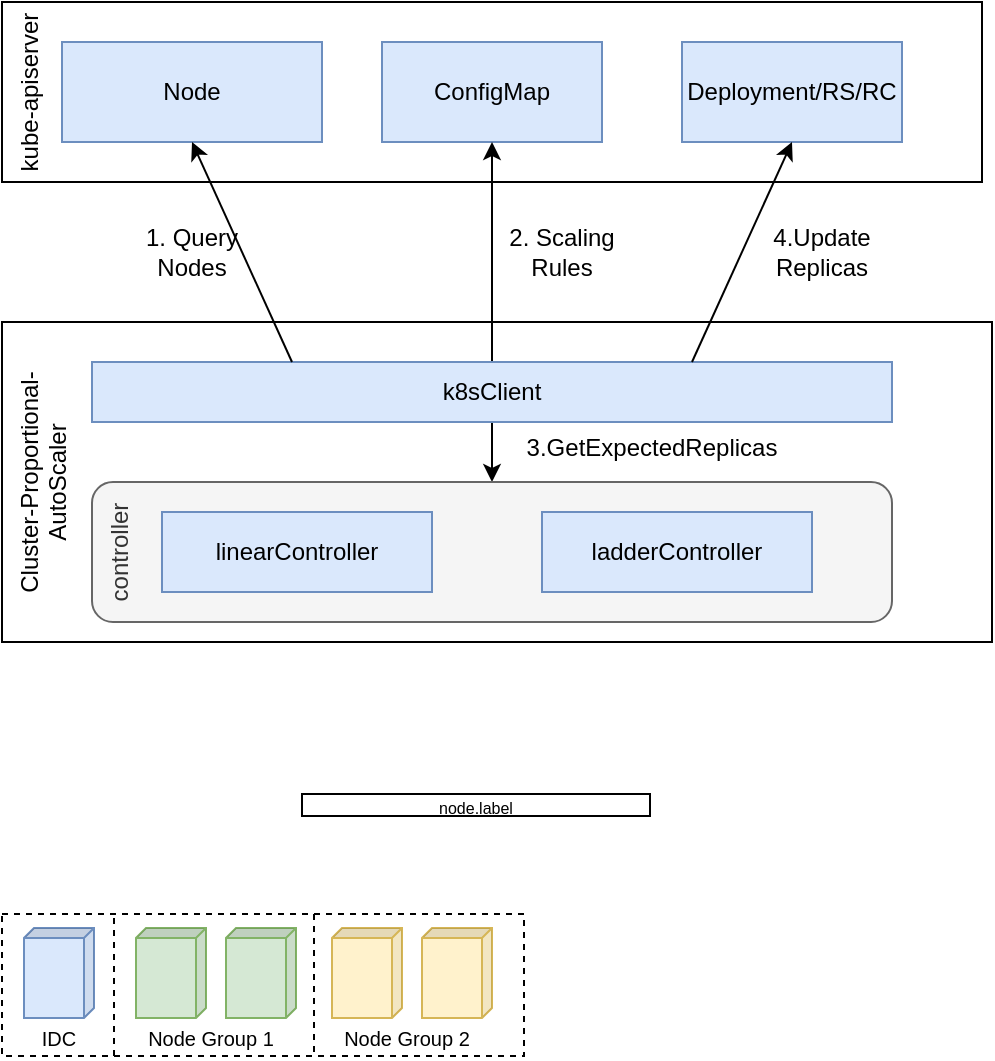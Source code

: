 <mxfile version="24.7.16">
  <diagram name="第 1 页" id="F5VYigaGw1SXEJX05_Oq">
    <mxGraphModel dx="766" dy="365" grid="0" gridSize="10" guides="1" tooltips="1" connect="1" arrows="1" fold="1" page="1" pageScale="1" pageWidth="827" pageHeight="1169" math="0" shadow="0">
      <root>
        <mxCell id="0" />
        <mxCell id="1" parent="0" />
        <mxCell id="aSUJhLrz8YBLQvyZwgPZ-1" value="kube-apiserver" style="rounded=0;whiteSpace=wrap;html=1;horizontal=0;verticalAlign=top;" parent="1" vertex="1">
          <mxGeometry x="120" y="240" width="490" height="90" as="geometry" />
        </mxCell>
        <mxCell id="aSUJhLrz8YBLQvyZwgPZ-2" value="ConfigMap" style="rounded=0;whiteSpace=wrap;html=1;fillColor=#dae8fc;strokeColor=#6c8ebf;" parent="1" vertex="1">
          <mxGeometry x="310" y="260" width="110" height="50" as="geometry" />
        </mxCell>
        <mxCell id="aSUJhLrz8YBLQvyZwgPZ-3" value="Node" style="rounded=0;whiteSpace=wrap;html=1;fillColor=#dae8fc;strokeColor=#6c8ebf;" parent="1" vertex="1">
          <mxGeometry x="150" y="260" width="130" height="50" as="geometry" />
        </mxCell>
        <mxCell id="aSUJhLrz8YBLQvyZwgPZ-4" value="Deployment/RS/RC" style="rounded=0;whiteSpace=wrap;html=1;fillColor=#dae8fc;strokeColor=#6c8ebf;" parent="1" vertex="1">
          <mxGeometry x="460" y="260" width="110" height="50" as="geometry" />
        </mxCell>
        <mxCell id="aSUJhLrz8YBLQvyZwgPZ-5" value="Cluster-Proportional-AutoScaler" style="rounded=1;whiteSpace=wrap;html=1;horizontal=0;verticalAlign=top;arcSize=0;" parent="1" vertex="1">
          <mxGeometry x="120" y="400" width="495" height="160" as="geometry" />
        </mxCell>
        <mxCell id="aSUJhLrz8YBLQvyZwgPZ-7" value="1. Query Nodes" style="text;html=1;align=center;verticalAlign=middle;whiteSpace=wrap;rounded=0;" parent="1" vertex="1">
          <mxGeometry x="190" y="350" width="50" height="30" as="geometry" />
        </mxCell>
        <mxCell id="aSUJhLrz8YBLQvyZwgPZ-8" value="" style="rounded=0;orthogonalLoop=1;jettySize=auto;html=1;entryX=0.5;entryY=1;entryDx=0;entryDy=0;exitX=0.5;exitY=0;exitDx=0;exitDy=0;" parent="1" source="aSUJhLrz8YBLQvyZwgPZ-10" target="aSUJhLrz8YBLQvyZwgPZ-2" edge="1">
          <mxGeometry relative="1" as="geometry">
            <mxPoint x="260" y="410" as="sourcePoint" />
            <mxPoint x="225" y="320" as="targetPoint" />
          </mxGeometry>
        </mxCell>
        <mxCell id="aSUJhLrz8YBLQvyZwgPZ-9" value="2. Scaling Rules" style="text;html=1;align=center;verticalAlign=middle;whiteSpace=wrap;rounded=0;" parent="1" vertex="1">
          <mxGeometry x="365" y="350" width="70" height="30" as="geometry" />
        </mxCell>
        <mxCell id="aSUJhLrz8YBLQvyZwgPZ-20" value="" style="rounded=0;orthogonalLoop=1;jettySize=auto;html=1;entryX=0.5;entryY=0;entryDx=0;entryDy=0;" parent="1" source="aSUJhLrz8YBLQvyZwgPZ-10" target="aSUJhLrz8YBLQvyZwgPZ-14" edge="1">
          <mxGeometry relative="1" as="geometry" />
        </mxCell>
        <mxCell id="aSUJhLrz8YBLQvyZwgPZ-10" value="k8sC&lt;span style=&quot;background-color: initial;&quot;&gt;lient&lt;/span&gt;" style="rounded=0;whiteSpace=wrap;html=1;fillColor=#dae8fc;strokeColor=#6c8ebf;" parent="1" vertex="1">
          <mxGeometry x="165" y="420" width="400" height="30" as="geometry" />
        </mxCell>
        <mxCell id="aSUJhLrz8YBLQvyZwgPZ-6" value="" style="rounded=0;orthogonalLoop=1;jettySize=auto;html=1;entryX=0.5;entryY=1;entryDx=0;entryDy=0;exitX=0.25;exitY=0;exitDx=0;exitDy=0;" parent="1" source="aSUJhLrz8YBLQvyZwgPZ-10" target="aSUJhLrz8YBLQvyZwgPZ-3" edge="1">
          <mxGeometry relative="1" as="geometry" />
        </mxCell>
        <mxCell id="aSUJhLrz8YBLQvyZwgPZ-14" value="controller" style="rounded=1;whiteSpace=wrap;html=1;horizontal=0;verticalAlign=top;fillColor=#f5f5f5;fontColor=#333333;strokeColor=#666666;" parent="1" vertex="1">
          <mxGeometry x="165" y="480" width="400" height="70" as="geometry" />
        </mxCell>
        <mxCell id="aSUJhLrz8YBLQvyZwgPZ-11" value="linearController" style="rounded=0;whiteSpace=wrap;html=1;fillColor=#dae8fc;strokeColor=#6c8ebf;" parent="1" vertex="1">
          <mxGeometry x="200" y="495" width="135" height="40" as="geometry" />
        </mxCell>
        <mxCell id="aSUJhLrz8YBLQvyZwgPZ-12" value="ladderController" style="rounded=0;whiteSpace=wrap;html=1;fillColor=#dae8fc;strokeColor=#6c8ebf;" parent="1" vertex="1">
          <mxGeometry x="390" y="495" width="135" height="40" as="geometry" />
        </mxCell>
        <mxCell id="aSUJhLrz8YBLQvyZwgPZ-16" value="" style="rounded=0;orthogonalLoop=1;jettySize=auto;html=1;entryX=0.5;entryY=1;entryDx=0;entryDy=0;exitX=0.75;exitY=0;exitDx=0;exitDy=0;" parent="1" source="aSUJhLrz8YBLQvyZwgPZ-10" target="aSUJhLrz8YBLQvyZwgPZ-4" edge="1">
          <mxGeometry relative="1" as="geometry">
            <mxPoint x="250" y="430" as="sourcePoint" />
            <mxPoint x="375" y="320" as="targetPoint" />
          </mxGeometry>
        </mxCell>
        <mxCell id="aSUJhLrz8YBLQvyZwgPZ-18" value="3.GetExpectedReplicas" style="text;html=1;align=center;verticalAlign=middle;whiteSpace=wrap;rounded=0;" parent="1" vertex="1">
          <mxGeometry x="365" y="450" width="160" height="25" as="geometry" />
        </mxCell>
        <mxCell id="aSUJhLrz8YBLQvyZwgPZ-21" value="4.Update&lt;div&gt;Replicas&lt;/div&gt;" style="text;html=1;align=center;verticalAlign=middle;whiteSpace=wrap;rounded=0;" parent="1" vertex="1">
          <mxGeometry x="490" y="352.5" width="80" height="25" as="geometry" />
        </mxCell>
        <mxCell id="EStw5bXizqeQKJaaaStb-7" value="" style="group" vertex="1" connectable="0" parent="1">
          <mxGeometry x="120" y="696" width="261" height="71" as="geometry" />
        </mxCell>
        <mxCell id="EStw5bXizqeQKJaaaStb-8" value="" style="rounded=0;whiteSpace=wrap;html=1;dashed=1;" vertex="1" parent="EStw5bXizqeQKJaaaStb-7">
          <mxGeometry width="261" height="71" as="geometry" />
        </mxCell>
        <mxCell id="EStw5bXizqeQKJaaaStb-9" value="" style="shape=cube;whiteSpace=wrap;html=1;boundedLbl=1;backgroundOutline=1;darkOpacity=0.05;darkOpacity2=0.1;size=5;rotation=90;fillColor=#dae8fc;strokeColor=#6c8ebf;" vertex="1" parent="EStw5bXizqeQKJaaaStb-7">
          <mxGeometry x="6" y="12" width="45" height="35" as="geometry" />
        </mxCell>
        <mxCell id="EStw5bXizqeQKJaaaStb-10" value="" style="shape=cube;whiteSpace=wrap;html=1;boundedLbl=1;backgroundOutline=1;darkOpacity=0.05;darkOpacity2=0.1;size=5;rotation=90;fillColor=#d5e8d4;strokeColor=#82b366;" vertex="1" parent="EStw5bXizqeQKJaaaStb-7">
          <mxGeometry x="62" y="12" width="45" height="35" as="geometry" />
        </mxCell>
        <mxCell id="EStw5bXizqeQKJaaaStb-11" value="" style="shape=cube;whiteSpace=wrap;html=1;boundedLbl=1;backgroundOutline=1;darkOpacity=0.05;darkOpacity2=0.1;size=5;rotation=90;fillColor=#fff2cc;strokeColor=#d6b656;" vertex="1" parent="EStw5bXizqeQKJaaaStb-7">
          <mxGeometry x="160" y="12" width="45" height="35" as="geometry" />
        </mxCell>
        <mxCell id="EStw5bXizqeQKJaaaStb-12" value="" style="endArrow=none;html=1;rounded=0;entryX=0.25;entryY=0;entryDx=0;entryDy=0;exitX=0.25;exitY=1;exitDx=0;exitDy=0;dashed=1;" edge="1" parent="EStw5bXizqeQKJaaaStb-7">
          <mxGeometry width="50" height="50" relative="1" as="geometry">
            <mxPoint x="56.0" y="71" as="sourcePoint" />
            <mxPoint x="56" as="targetPoint" />
          </mxGeometry>
        </mxCell>
        <mxCell id="EStw5bXizqeQKJaaaStb-13" value="" style="shape=cube;whiteSpace=wrap;html=1;boundedLbl=1;backgroundOutline=1;darkOpacity=0.05;darkOpacity2=0.1;size=5;rotation=90;fillColor=#d5e8d4;strokeColor=#82b366;" vertex="1" parent="EStw5bXizqeQKJaaaStb-7">
          <mxGeometry x="107" y="12" width="45" height="35" as="geometry" />
        </mxCell>
        <mxCell id="EStw5bXizqeQKJaaaStb-18" value="&lt;font style=&quot;font-size: 10px;&quot;&gt;IDC&lt;/font&gt;" style="text;html=1;align=center;verticalAlign=middle;whiteSpace=wrap;rounded=0;" vertex="1" parent="EStw5bXizqeQKJaaaStb-7">
          <mxGeometry x="10" y="54" width="37" height="16" as="geometry" />
        </mxCell>
        <mxCell id="EStw5bXizqeQKJaaaStb-19" value="" style="endArrow=none;html=1;rounded=0;entryX=0.25;entryY=0;entryDx=0;entryDy=0;exitX=0.25;exitY=1;exitDx=0;exitDy=0;dashed=1;" edge="1" parent="EStw5bXizqeQKJaaaStb-7">
          <mxGeometry width="50" height="50" relative="1" as="geometry">
            <mxPoint x="156" y="69" as="sourcePoint" />
            <mxPoint x="156" y="-2" as="targetPoint" />
          </mxGeometry>
        </mxCell>
        <mxCell id="EStw5bXizqeQKJaaaStb-20" value="" style="shape=cube;whiteSpace=wrap;html=1;boundedLbl=1;backgroundOutline=1;darkOpacity=0.05;darkOpacity2=0.1;size=5;rotation=90;fillColor=#fff2cc;strokeColor=#d6b656;" vertex="1" parent="EStw5bXizqeQKJaaaStb-7">
          <mxGeometry x="205" y="12" width="45" height="35" as="geometry" />
        </mxCell>
        <mxCell id="EStw5bXizqeQKJaaaStb-21" value="&lt;font style=&quot;font-size: 10px;&quot;&gt;Node Group 1&lt;/font&gt;" style="text;html=1;align=center;verticalAlign=middle;whiteSpace=wrap;rounded=0;" vertex="1" parent="EStw5bXizqeQKJaaaStb-7">
          <mxGeometry x="69" y="54" width="71" height="16" as="geometry" />
        </mxCell>
        <mxCell id="EStw5bXizqeQKJaaaStb-23" value="&lt;font style=&quot;font-size: 10px;&quot;&gt;Node Group 2&lt;/font&gt;" style="text;html=1;align=center;verticalAlign=middle;whiteSpace=wrap;rounded=0;" vertex="1" parent="EStw5bXizqeQKJaaaStb-7">
          <mxGeometry x="167" y="54" width="71" height="16" as="geometry" />
        </mxCell>
        <mxCell id="EStw5bXizqeQKJaaaStb-24" value="&lt;font style=&quot;font-size: 8px;&quot;&gt;node.label&lt;/font&gt;" style="rounded=0;whiteSpace=wrap;html=1;" vertex="1" parent="1">
          <mxGeometry x="270" y="636" width="174" height="11" as="geometry" />
        </mxCell>
      </root>
    </mxGraphModel>
  </diagram>
</mxfile>
